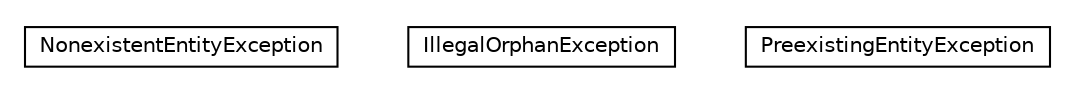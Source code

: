 #!/usr/local/bin/dot
#
# Class diagram 
# Generated by UMLGraph version R5_6-24-gf6e263 (http://www.umlgraph.org/)
#

digraph G {
	edge [fontname="Helvetica",fontsize=10,labelfontname="Helvetica",labelfontsize=10];
	node [fontname="Helvetica",fontsize=10,shape=plaintext];
	nodesep=0.25;
	ranksep=0.5;
	// com.elte.osz.logic.controllers.exceptions.NonexistentEntityException
	c125 [label=<<table title="com.elte.osz.logic.controllers.exceptions.NonexistentEntityException" border="0" cellborder="1" cellspacing="0" cellpadding="2" port="p" href="./NonexistentEntityException.html">
		<tr><td><table border="0" cellspacing="0" cellpadding="1">
<tr><td align="center" balign="center"> NonexistentEntityException </td></tr>
		</table></td></tr>
		</table>>, URL="./NonexistentEntityException.html", fontname="Helvetica", fontcolor="black", fontsize=10.0];
	// com.elte.osz.logic.controllers.exceptions.IllegalOrphanException
	c126 [label=<<table title="com.elte.osz.logic.controllers.exceptions.IllegalOrphanException" border="0" cellborder="1" cellspacing="0" cellpadding="2" port="p" href="./IllegalOrphanException.html">
		<tr><td><table border="0" cellspacing="0" cellpadding="1">
<tr><td align="center" balign="center"> IllegalOrphanException </td></tr>
		</table></td></tr>
		</table>>, URL="./IllegalOrphanException.html", fontname="Helvetica", fontcolor="black", fontsize=10.0];
	// com.elte.osz.logic.controllers.exceptions.PreexistingEntityException
	c127 [label=<<table title="com.elte.osz.logic.controllers.exceptions.PreexistingEntityException" border="0" cellborder="1" cellspacing="0" cellpadding="2" port="p" href="./PreexistingEntityException.html">
		<tr><td><table border="0" cellspacing="0" cellpadding="1">
<tr><td align="center" balign="center"> PreexistingEntityException </td></tr>
		</table></td></tr>
		</table>>, URL="./PreexistingEntityException.html", fontname="Helvetica", fontcolor="black", fontsize=10.0];
}

